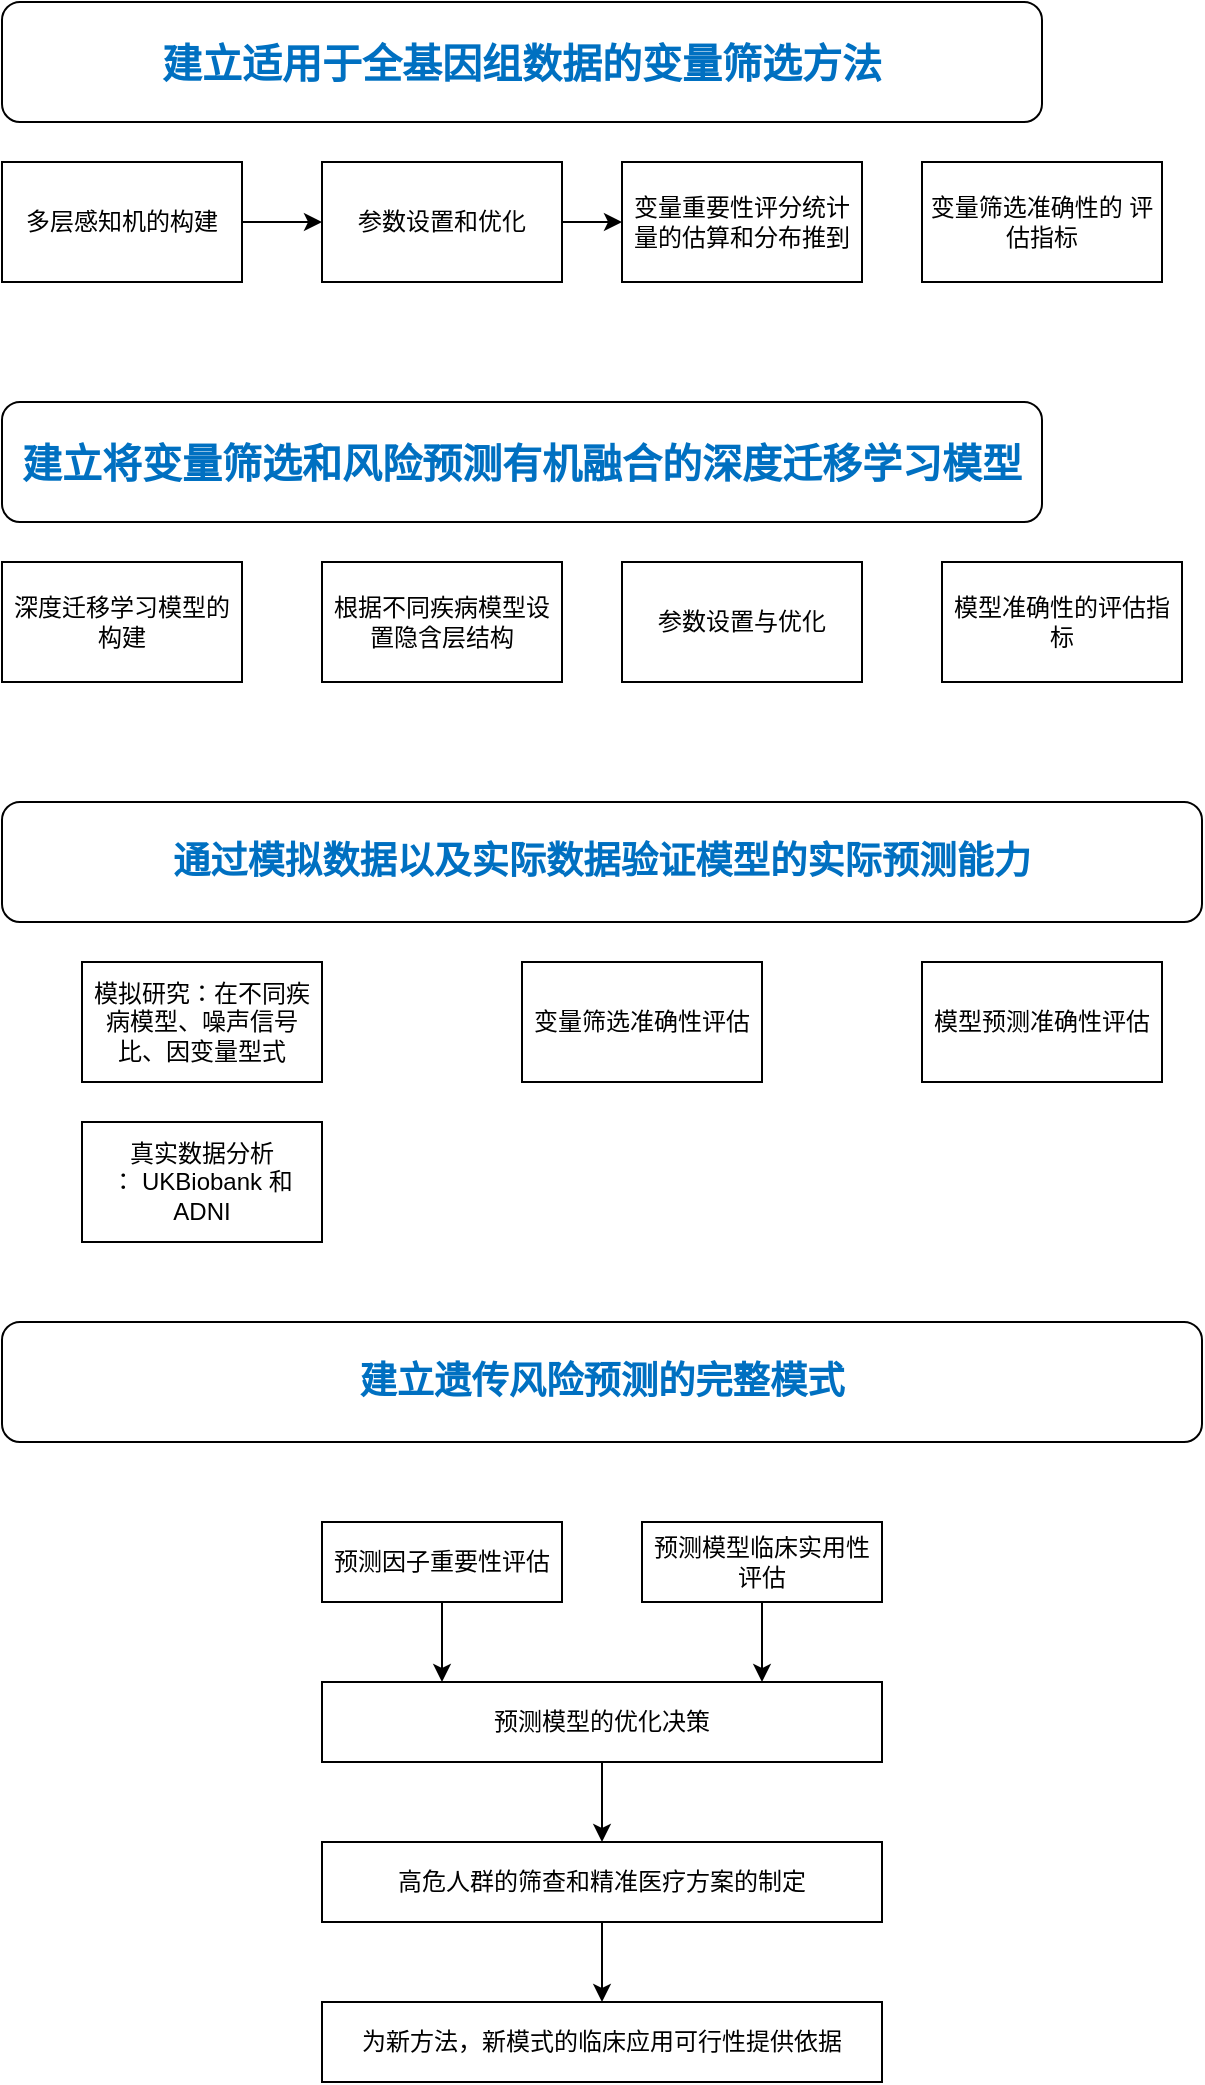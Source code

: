 <mxfile version="14.2.9" type="github">
  <diagram id="Qysw3-rOo7-g8x6gWeUs" name="Page-1">
    <mxGraphModel dx="868" dy="715" grid="1" gridSize="10" guides="1" tooltips="1" connect="1" arrows="1" fold="1" page="1" pageScale="1" pageWidth="850" pageHeight="1100" math="0" shadow="0">
      <root>
        <mxCell id="0" />
        <mxCell id="1" parent="0" />
        <mxCell id="IYrFxxv-hgy3-oWXNiMI-4" value="" style="edgeStyle=orthogonalEdgeStyle;rounded=0;orthogonalLoop=1;jettySize=auto;html=1;" edge="1" parent="1" source="IYrFxxv-hgy3-oWXNiMI-1" target="IYrFxxv-hgy3-oWXNiMI-3">
          <mxGeometry relative="1" as="geometry" />
        </mxCell>
        <mxCell id="IYrFxxv-hgy3-oWXNiMI-1" value="多层感知机的构建" style="rounded=0;whiteSpace=wrap;html=1;" vertex="1" parent="1">
          <mxGeometry x="80" y="200" width="120" height="60" as="geometry" />
        </mxCell>
        <mxCell id="IYrFxxv-hgy3-oWXNiMI-2" value="&lt;font style=&quot;font-size: 20px&quot;&gt;&lt;b&gt;&lt;span style=&quot;font-family: &amp;#34;kaiti&amp;#34; ; color: rgb(0 , 112 , 193)&quot; lang=&quot;ZH-CN&quot;&gt;建立适用于全基因组数据的变量筛选方法&lt;/span&gt;&lt;/b&gt;&lt;/font&gt;" style="rounded=1;whiteSpace=wrap;html=1;" vertex="1" parent="1">
          <mxGeometry x="80" y="120" width="520" height="60" as="geometry" />
        </mxCell>
        <mxCell id="IYrFxxv-hgy3-oWXNiMI-6" value="" style="edgeStyle=orthogonalEdgeStyle;rounded=0;orthogonalLoop=1;jettySize=auto;html=1;" edge="1" parent="1" source="IYrFxxv-hgy3-oWXNiMI-3" target="IYrFxxv-hgy3-oWXNiMI-5">
          <mxGeometry relative="1" as="geometry" />
        </mxCell>
        <mxCell id="IYrFxxv-hgy3-oWXNiMI-3" value="参数设置和优化" style="whiteSpace=wrap;html=1;rounded=0;" vertex="1" parent="1">
          <mxGeometry x="240" y="200" width="120" height="60" as="geometry" />
        </mxCell>
        <mxCell id="IYrFxxv-hgy3-oWXNiMI-5" value="变量重要性评分统计量的估算和分布推到" style="whiteSpace=wrap;html=1;rounded=0;" vertex="1" parent="1">
          <mxGeometry x="390" y="200" width="120" height="60" as="geometry" />
        </mxCell>
        <mxCell id="IYrFxxv-hgy3-oWXNiMI-7" value="&lt;font style=&quot;font-size: 20px&quot;&gt;&lt;b&gt;&lt;span style=&quot;font-family: &amp;#34;kaiti&amp;#34; ; color: rgb(0 , 112 , 193)&quot; lang=&quot;ZH-CN&quot;&gt;建立将变量筛选和风险预测有机融合的深度迁移学习模型&lt;/span&gt;&lt;/b&gt;&lt;/font&gt;" style="rounded=1;whiteSpace=wrap;html=1;" vertex="1" parent="1">
          <mxGeometry x="80" y="320" width="520" height="60" as="geometry" />
        </mxCell>
        <mxCell id="IYrFxxv-hgy3-oWXNiMI-8" value="深度迁移学习模型的构建" style="rounded=0;whiteSpace=wrap;html=1;" vertex="1" parent="1">
          <mxGeometry x="80" y="400" width="120" height="60" as="geometry" />
        </mxCell>
        <mxCell id="IYrFxxv-hgy3-oWXNiMI-12" value="参数设置与优化" style="rounded=0;whiteSpace=wrap;html=1;" vertex="1" parent="1">
          <mxGeometry x="390" y="400" width="120" height="60" as="geometry" />
        </mxCell>
        <mxCell id="IYrFxxv-hgy3-oWXNiMI-13" value="模型准确性的评估指标" style="rounded=0;whiteSpace=wrap;html=1;" vertex="1" parent="1">
          <mxGeometry x="550" y="400" width="120" height="60" as="geometry" />
        </mxCell>
        <mxCell id="IYrFxxv-hgy3-oWXNiMI-14" value="变量筛选准确性的 评估指标" style="rounded=0;whiteSpace=wrap;html=1;" vertex="1" parent="1">
          <mxGeometry x="540" y="200" width="120" height="60" as="geometry" />
        </mxCell>
        <mxCell id="IYrFxxv-hgy3-oWXNiMI-17" value="根据不同疾病模型设置隐含层结构" style="rounded=0;whiteSpace=wrap;html=1;" vertex="1" parent="1">
          <mxGeometry x="240" y="400" width="120" height="60" as="geometry" />
        </mxCell>
        <mxCell id="IYrFxxv-hgy3-oWXNiMI-18" value="&lt;b&gt;&lt;span style=&quot;font-size: 14.0pt ; font-family: &amp;#34;kaiti&amp;#34; ; color: #0070c1&quot; lang=&quot;ZH-CN&quot;&gt;通过模拟数据以及实际数据验证模型的实际预测能力&lt;/span&gt;&lt;span style=&quot;font-size: 14.0pt ; font-family: &amp;#34;times new roman&amp;#34; ; color: #0070c1&quot;&gt;&lt;/span&gt;&lt;/b&gt;" style="rounded=1;whiteSpace=wrap;html=1;" vertex="1" parent="1">
          <mxGeometry x="80" y="520" width="600" height="60" as="geometry" />
        </mxCell>
        <mxCell id="IYrFxxv-hgy3-oWXNiMI-19" value="&lt;div&gt;模拟研究：在不同疾病模型、噪声信号比、因变量型式&lt;/div&gt;" style="rounded=0;whiteSpace=wrap;html=1;" vertex="1" parent="1">
          <mxGeometry x="120" y="600" width="120" height="60" as="geometry" />
        </mxCell>
        <mxCell id="IYrFxxv-hgy3-oWXNiMI-23" value="变量筛选准确性评估" style="rounded=0;whiteSpace=wrap;html=1;" vertex="1" parent="1">
          <mxGeometry x="340" y="600" width="120" height="60" as="geometry" />
        </mxCell>
        <mxCell id="IYrFxxv-hgy3-oWXNiMI-24" value="模型预测准确性评估" style="rounded=0;whiteSpace=wrap;html=1;" vertex="1" parent="1">
          <mxGeometry x="540" y="600" width="120" height="60" as="geometry" />
        </mxCell>
        <mxCell id="IYrFxxv-hgy3-oWXNiMI-25" value="&lt;div&gt;真实数据分析&lt;/div&gt;： UKBiobank 和ADNI" style="rounded=0;whiteSpace=wrap;html=1;" vertex="1" parent="1">
          <mxGeometry x="120" y="680" width="120" height="60" as="geometry" />
        </mxCell>
        <mxCell id="IYrFxxv-hgy3-oWXNiMI-28" value="&lt;b&gt;&lt;span style=&quot;font-size: 14.0pt ; font-family: &amp;#34;kaiti&amp;#34; ; color: #0070c1&quot; lang=&quot;ZH-CN&quot;&gt;建立遗传风险预测的完整模式&lt;/span&gt;&lt;/b&gt;" style="rounded=1;whiteSpace=wrap;html=1;" vertex="1" parent="1">
          <mxGeometry x="80" y="780" width="600" height="60" as="geometry" />
        </mxCell>
        <mxCell id="IYrFxxv-hgy3-oWXNiMI-38" value="预测因子重要性评估" style="rounded=0;whiteSpace=wrap;html=1;" vertex="1" parent="1">
          <mxGeometry x="240" y="880" width="120" height="40" as="geometry" />
        </mxCell>
        <mxCell id="IYrFxxv-hgy3-oWXNiMI-39" value="预测模型临床实用性评估" style="rounded=0;whiteSpace=wrap;html=1;" vertex="1" parent="1">
          <mxGeometry x="400" y="880" width="120" height="40" as="geometry" />
        </mxCell>
        <mxCell id="IYrFxxv-hgy3-oWXNiMI-40" value="预测模型的优化决策" style="rounded=0;whiteSpace=wrap;html=1;" vertex="1" parent="1">
          <mxGeometry x="240" y="960" width="280" height="40" as="geometry" />
        </mxCell>
        <mxCell id="IYrFxxv-hgy3-oWXNiMI-41" value="" style="endArrow=classic;html=1;exitX=0.5;exitY=1;exitDx=0;exitDy=0;" edge="1" parent="1" source="IYrFxxv-hgy3-oWXNiMI-38">
          <mxGeometry width="50" height="50" relative="1" as="geometry">
            <mxPoint x="-200" y="920" as="sourcePoint" />
            <mxPoint x="300" y="960" as="targetPoint" />
          </mxGeometry>
        </mxCell>
        <mxCell id="IYrFxxv-hgy3-oWXNiMI-42" value="" style="endArrow=classic;html=1;exitX=0.5;exitY=1;exitDx=0;exitDy=0;" edge="1" parent="1" source="IYrFxxv-hgy3-oWXNiMI-39">
          <mxGeometry width="50" height="50" relative="1" as="geometry">
            <mxPoint x="-20.5" y="920" as="sourcePoint" />
            <mxPoint x="460" y="960" as="targetPoint" />
          </mxGeometry>
        </mxCell>
        <mxCell id="IYrFxxv-hgy3-oWXNiMI-43" value="高危人群的筛查和精准医疗方案的制定" style="whiteSpace=wrap;html=1;rounded=0;" vertex="1" parent="1">
          <mxGeometry x="240" y="1040" width="280" height="40" as="geometry" />
        </mxCell>
        <mxCell id="IYrFxxv-hgy3-oWXNiMI-44" value="" style="edgeStyle=orthogonalEdgeStyle;rounded=0;orthogonalLoop=1;jettySize=auto;html=1;" edge="1" parent="1" source="IYrFxxv-hgy3-oWXNiMI-40" target="IYrFxxv-hgy3-oWXNiMI-43">
          <mxGeometry relative="1" as="geometry" />
        </mxCell>
        <mxCell id="IYrFxxv-hgy3-oWXNiMI-45" value="为新方法，新模式的临床应用可行性提供依据" style="whiteSpace=wrap;html=1;rounded=0;" vertex="1" parent="1">
          <mxGeometry x="240" y="1120" width="280" height="40" as="geometry" />
        </mxCell>
        <mxCell id="IYrFxxv-hgy3-oWXNiMI-46" value="" style="edgeStyle=orthogonalEdgeStyle;rounded=0;orthogonalLoop=1;jettySize=auto;html=1;" edge="1" parent="1" source="IYrFxxv-hgy3-oWXNiMI-43" target="IYrFxxv-hgy3-oWXNiMI-45">
          <mxGeometry relative="1" as="geometry" />
        </mxCell>
      </root>
    </mxGraphModel>
  </diagram>
</mxfile>
